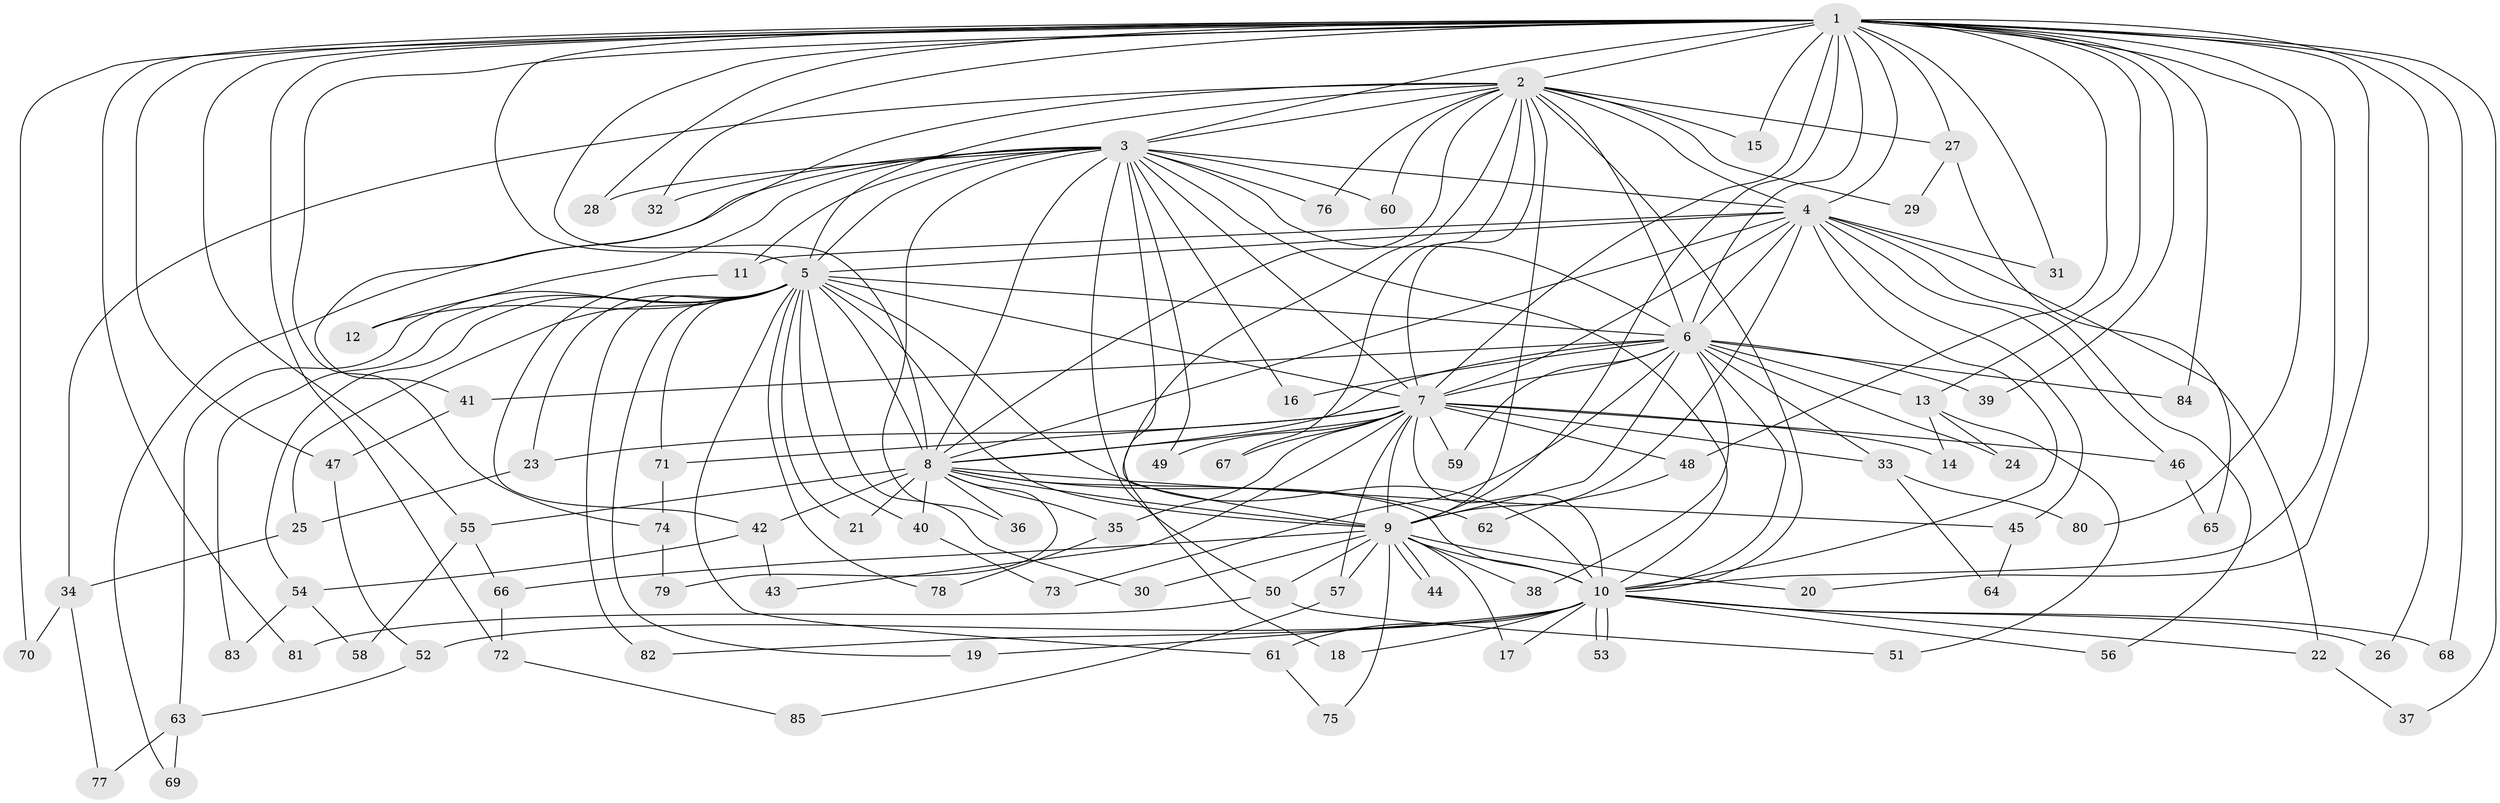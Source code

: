 // Generated by graph-tools (version 1.1) at 2025/13/03/09/25 04:13:57]
// undirected, 85 vertices, 195 edges
graph export_dot {
graph [start="1"]
  node [color=gray90,style=filled];
  1;
  2;
  3;
  4;
  5;
  6;
  7;
  8;
  9;
  10;
  11;
  12;
  13;
  14;
  15;
  16;
  17;
  18;
  19;
  20;
  21;
  22;
  23;
  24;
  25;
  26;
  27;
  28;
  29;
  30;
  31;
  32;
  33;
  34;
  35;
  36;
  37;
  38;
  39;
  40;
  41;
  42;
  43;
  44;
  45;
  46;
  47;
  48;
  49;
  50;
  51;
  52;
  53;
  54;
  55;
  56;
  57;
  58;
  59;
  60;
  61;
  62;
  63;
  64;
  65;
  66;
  67;
  68;
  69;
  70;
  71;
  72;
  73;
  74;
  75;
  76;
  77;
  78;
  79;
  80;
  81;
  82;
  83;
  84;
  85;
  1 -- 2;
  1 -- 3;
  1 -- 4;
  1 -- 5;
  1 -- 6;
  1 -- 7;
  1 -- 8;
  1 -- 9;
  1 -- 10;
  1 -- 13;
  1 -- 15;
  1 -- 20;
  1 -- 26;
  1 -- 27;
  1 -- 28;
  1 -- 31;
  1 -- 32;
  1 -- 37;
  1 -- 39;
  1 -- 47;
  1 -- 48;
  1 -- 55;
  1 -- 68;
  1 -- 70;
  1 -- 72;
  1 -- 74;
  1 -- 80;
  1 -- 81;
  1 -- 84;
  2 -- 3;
  2 -- 4;
  2 -- 5;
  2 -- 6;
  2 -- 7;
  2 -- 8;
  2 -- 9;
  2 -- 10;
  2 -- 15;
  2 -- 18;
  2 -- 27;
  2 -- 29;
  2 -- 34;
  2 -- 41;
  2 -- 60;
  2 -- 67;
  2 -- 76;
  3 -- 4;
  3 -- 5;
  3 -- 6;
  3 -- 7;
  3 -- 8;
  3 -- 9;
  3 -- 10;
  3 -- 11;
  3 -- 12;
  3 -- 16;
  3 -- 28;
  3 -- 32;
  3 -- 36;
  3 -- 49;
  3 -- 50;
  3 -- 60;
  3 -- 69;
  3 -- 76;
  4 -- 5;
  4 -- 6;
  4 -- 7;
  4 -- 8;
  4 -- 9;
  4 -- 10;
  4 -- 11;
  4 -- 22;
  4 -- 31;
  4 -- 45;
  4 -- 46;
  4 -- 56;
  5 -- 6;
  5 -- 7;
  5 -- 8;
  5 -- 9;
  5 -- 10;
  5 -- 12;
  5 -- 19;
  5 -- 21;
  5 -- 23;
  5 -- 25;
  5 -- 30;
  5 -- 40;
  5 -- 54;
  5 -- 61;
  5 -- 63;
  5 -- 71;
  5 -- 78;
  5 -- 82;
  5 -- 83;
  6 -- 7;
  6 -- 8;
  6 -- 9;
  6 -- 10;
  6 -- 13;
  6 -- 16;
  6 -- 24;
  6 -- 33;
  6 -- 38;
  6 -- 39;
  6 -- 41;
  6 -- 59;
  6 -- 73;
  6 -- 84;
  7 -- 8;
  7 -- 9;
  7 -- 10;
  7 -- 14;
  7 -- 23;
  7 -- 33;
  7 -- 35;
  7 -- 43;
  7 -- 46;
  7 -- 48;
  7 -- 49;
  7 -- 57;
  7 -- 59;
  7 -- 67;
  7 -- 71;
  8 -- 9;
  8 -- 10;
  8 -- 21;
  8 -- 35;
  8 -- 36;
  8 -- 40;
  8 -- 42;
  8 -- 45;
  8 -- 55;
  8 -- 62;
  8 -- 79;
  9 -- 10;
  9 -- 17;
  9 -- 20;
  9 -- 30;
  9 -- 38;
  9 -- 44;
  9 -- 44;
  9 -- 50;
  9 -- 57;
  9 -- 66;
  9 -- 75;
  10 -- 17;
  10 -- 18;
  10 -- 19;
  10 -- 22;
  10 -- 26;
  10 -- 52;
  10 -- 53;
  10 -- 53;
  10 -- 56;
  10 -- 61;
  10 -- 68;
  10 -- 82;
  11 -- 42;
  13 -- 14;
  13 -- 24;
  13 -- 51;
  22 -- 37;
  23 -- 25;
  25 -- 34;
  27 -- 29;
  27 -- 65;
  33 -- 64;
  33 -- 80;
  34 -- 70;
  34 -- 77;
  35 -- 78;
  40 -- 73;
  41 -- 47;
  42 -- 43;
  42 -- 54;
  45 -- 64;
  46 -- 65;
  47 -- 52;
  48 -- 62;
  50 -- 51;
  50 -- 81;
  52 -- 63;
  54 -- 58;
  54 -- 83;
  55 -- 58;
  55 -- 66;
  57 -- 85;
  61 -- 75;
  63 -- 69;
  63 -- 77;
  66 -- 72;
  71 -- 74;
  72 -- 85;
  74 -- 79;
}

